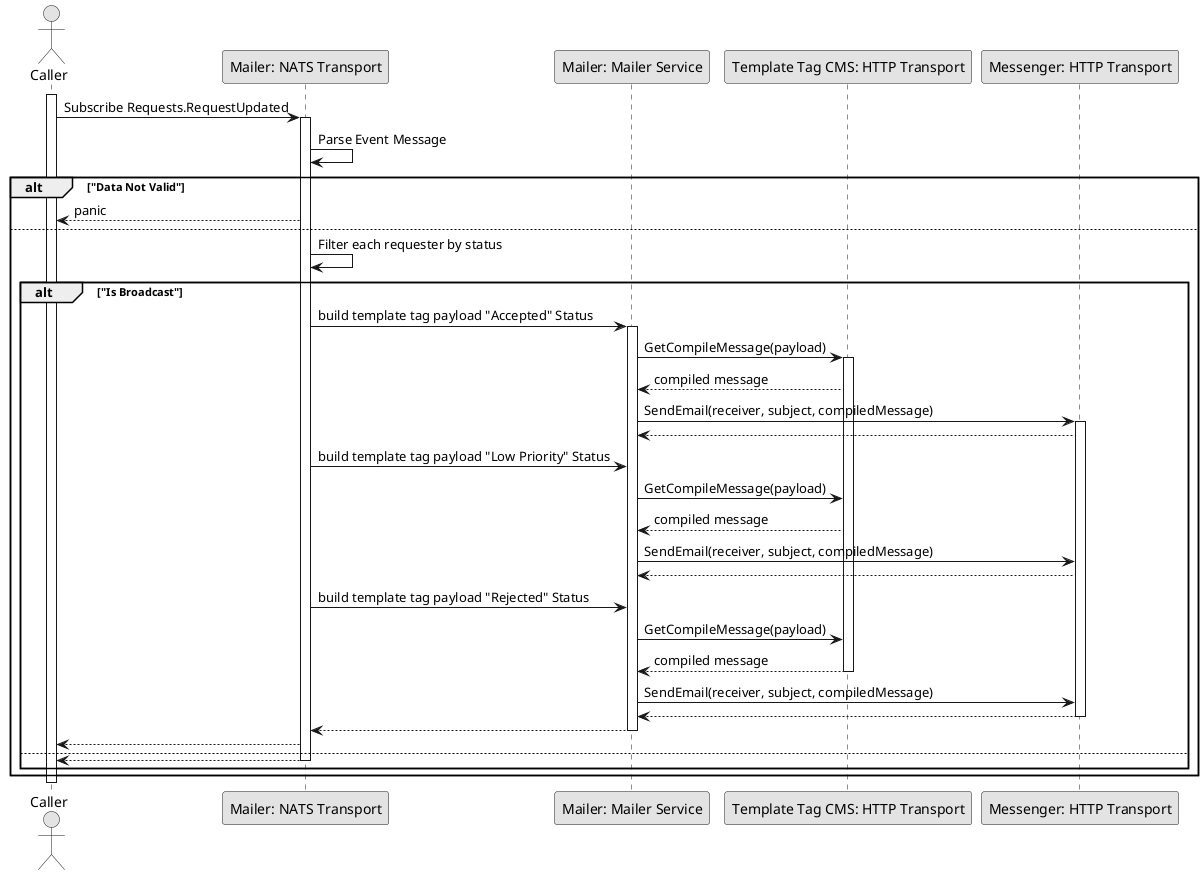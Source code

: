 @startuml MAILER_SubscribeCommitRequest

skinparam Monochrome true
skinparam Shadowing false

actor "Caller" as Caller
participant "Mailer: NATS Transport" as MailerNATSTransport
participant "Mailer: Mailer Service" as MailerService
participant "Template Tag CMS: HTTP Transport" as TTCMSHTTPTransport
participant "Messenger: HTTP Transport" as MessengerHTTPTransport

activate Caller

Caller->MailerNATSTransport: Subscribe Requests.RequestUpdated
activate MailerNATSTransport
MailerNATSTransport->MailerNATSTransport: Parse Event Message

alt "Data Not Valid"
    MailerNATSTransport-->Caller: panic
else
    MailerNATSTransport->MailerNATSTransport: Filter each requester by status

    alt "Is Broadcast"
        MailerNATSTransport->MailerService: build template tag payload "Accepted" Status
        activate MailerService
        MailerService->TTCMSHTTPTransport: GetCompileMessage(payload)
        activate TTCMSHTTPTransport
        TTCMSHTTPTransport-->MailerService: compiled message
        MailerService->MessengerHTTPTransport: SendEmail(receiver, subject, compiledMessage)
        activate MessengerHTTPTransport
        MessengerHTTPTransport-->MailerService
        
        MailerNATSTransport->MailerService: build template tag payload "Low Priority" Status
        MailerService->TTCMSHTTPTransport: GetCompileMessage(payload)
        TTCMSHTTPTransport-->MailerService: compiled message
        MailerService->MessengerHTTPTransport: SendEmail(receiver, subject, compiledMessage)
        MessengerHTTPTransport-->MailerService

        MailerNATSTransport->MailerService: build template tag payload "Rejected" Status
        MailerService->TTCMSHTTPTransport: GetCompileMessage(payload)
        TTCMSHTTPTransport-->MailerService: compiled message
        deactivate TTCMSHTTPTransport
        MailerService->MessengerHTTPTransport: SendEmail(receiver, subject, compiledMessage)
        MessengerHTTPTransport-->MailerService

        deactivate MessengerHTTPTransport
        MailerService-->MailerNATSTransport
        deactivate MailerService
        MailerNATSTransport-->Caller
    else
        MailerNATSTransport-->Caller
        deactivate MailerNATSTransport
    end
end

deactivate Caller

@enduml